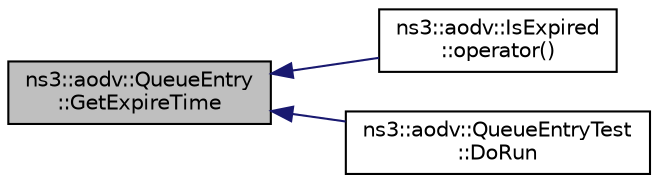 digraph "ns3::aodv::QueueEntry::GetExpireTime"
{
  edge [fontname="Helvetica",fontsize="10",labelfontname="Helvetica",labelfontsize="10"];
  node [fontname="Helvetica",fontsize="10",shape=record];
  rankdir="LR";
  Node1 [label="ns3::aodv::QueueEntry\l::GetExpireTime",height=0.2,width=0.4,color="black", fillcolor="grey75", style="filled", fontcolor="black"];
  Node1 -> Node2 [dir="back",color="midnightblue",fontsize="10",style="solid"];
  Node2 [label="ns3::aodv::IsExpired\l::operator()",height=0.2,width=0.4,color="black", fillcolor="white", style="filled",URL="$da/d93/structns3_1_1aodv_1_1IsExpired.html#abaa386bea1d0982c10aa4636306df247"];
  Node1 -> Node3 [dir="back",color="midnightblue",fontsize="10",style="solid"];
  Node3 [label="ns3::aodv::QueueEntryTest\l::DoRun",height=0.2,width=0.4,color="black", fillcolor="white", style="filled",URL="$d1/d39/structns3_1_1aodv_1_1QueueEntryTest.html#a55f122b89ef32138c7322933ebac3a0b",tooltip="Implementation to actually run this TestCase. "];
}
